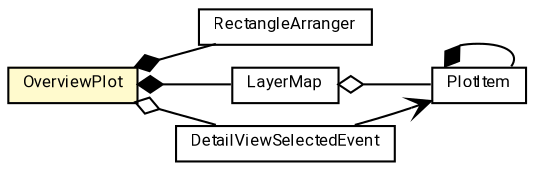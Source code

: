 #!/usr/local/bin/dot
#
# Class diagram 
# Generated by UMLGraph version R5_7_2-60-g0e99a6 (http://www.spinellis.gr/umlgraph/)
#

digraph G {
	graph [fontnames="svg"]
	edge [fontname="Roboto",fontsize=7,labelfontname="Roboto",labelfontsize=7,color="black"];
	node [fontname="Roboto",fontcolor="black",fontsize=8,shape=plaintext,margin=0,width=0,height=0];
	nodesep=0.15;
	ranksep=0.25;
	rankdir=LR;
	// de.lmu.ifi.dbs.elki.visualization.gui.overview.OverviewPlot
	c131365 [label=<<table title="de.lmu.ifi.dbs.elki.visualization.gui.overview.OverviewPlot" border="0" cellborder="1" cellspacing="0" cellpadding="2" bgcolor="LemonChiffon" href="OverviewPlot.html" target="_parent">
		<tr><td><table border="0" cellspacing="0" cellpadding="1">
		<tr><td align="center" balign="center"> <font face="Roboto">OverviewPlot</font> </td></tr>
		</table></td></tr>
		</table>>, URL="OverviewPlot.html"];
	// de.lmu.ifi.dbs.elki.visualization.gui.overview.RectangleArranger<T>
	c131366 [label=<<table title="de.lmu.ifi.dbs.elki.visualization.gui.overview.RectangleArranger" border="0" cellborder="1" cellspacing="0" cellpadding="2" href="RectangleArranger.html" target="_parent">
		<tr><td><table border="0" cellspacing="0" cellpadding="1">
		<tr><td align="center" balign="center"> <font face="Roboto">RectangleArranger</font> </td></tr>
		</table></td></tr>
		</table>>, URL="RectangleArranger.html"];
	// de.lmu.ifi.dbs.elki.visualization.gui.overview.PlotItem
	c131367 [label=<<table title="de.lmu.ifi.dbs.elki.visualization.gui.overview.PlotItem" border="0" cellborder="1" cellspacing="0" cellpadding="2" href="PlotItem.html" target="_parent">
		<tr><td><table border="0" cellspacing="0" cellpadding="1">
		<tr><td align="center" balign="center"> <font face="Roboto">PlotItem</font> </td></tr>
		</table></td></tr>
		</table>>, URL="PlotItem.html"];
	// de.lmu.ifi.dbs.elki.visualization.gui.overview.LayerMap
	c131369 [label=<<table title="de.lmu.ifi.dbs.elki.visualization.gui.overview.LayerMap" border="0" cellborder="1" cellspacing="0" cellpadding="2" href="LayerMap.html" target="_parent">
		<tr><td><table border="0" cellspacing="0" cellpadding="1">
		<tr><td align="center" balign="center"> <font face="Roboto">LayerMap</font> </td></tr>
		</table></td></tr>
		</table>>, URL="LayerMap.html"];
	// de.lmu.ifi.dbs.elki.visualization.gui.overview.DetailViewSelectedEvent
	c131370 [label=<<table title="de.lmu.ifi.dbs.elki.visualization.gui.overview.DetailViewSelectedEvent" border="0" cellborder="1" cellspacing="0" cellpadding="2" href="DetailViewSelectedEvent.html" target="_parent">
		<tr><td><table border="0" cellspacing="0" cellpadding="1">
		<tr><td align="center" balign="center"> <font face="Roboto">DetailViewSelectedEvent</font> </td></tr>
		</table></td></tr>
		</table>>, URL="DetailViewSelectedEvent.html"];
	// de.lmu.ifi.dbs.elki.visualization.gui.overview.OverviewPlot composed de.lmu.ifi.dbs.elki.visualization.gui.overview.RectangleArranger<T>
	c131365 -> c131366 [arrowhead=none,arrowtail=diamond,dir=back,weight=6];
	// de.lmu.ifi.dbs.elki.visualization.gui.overview.OverviewPlot composed de.lmu.ifi.dbs.elki.visualization.gui.overview.LayerMap
	c131365 -> c131369 [arrowhead=none,arrowtail=diamond,dir=back,weight=6];
	// de.lmu.ifi.dbs.elki.visualization.gui.overview.OverviewPlot has de.lmu.ifi.dbs.elki.visualization.gui.overview.DetailViewSelectedEvent
	c131365 -> c131370 [arrowhead=none,arrowtail=ediamond,dir=back,weight=4];
	// de.lmu.ifi.dbs.elki.visualization.gui.overview.PlotItem composed de.lmu.ifi.dbs.elki.visualization.gui.overview.PlotItem
	c131367 -> c131367 [arrowhead=none,arrowtail=diamond,dir=back,weight=6];
	// de.lmu.ifi.dbs.elki.visualization.gui.overview.LayerMap has de.lmu.ifi.dbs.elki.visualization.gui.overview.PlotItem
	c131369 -> c131367 [arrowhead=none,arrowtail=ediamond,dir=back,weight=4];
	// de.lmu.ifi.dbs.elki.visualization.gui.overview.DetailViewSelectedEvent navassoc de.lmu.ifi.dbs.elki.visualization.gui.overview.PlotItem
	c131370 -> c131367 [arrowhead=open,weight=1];
}

